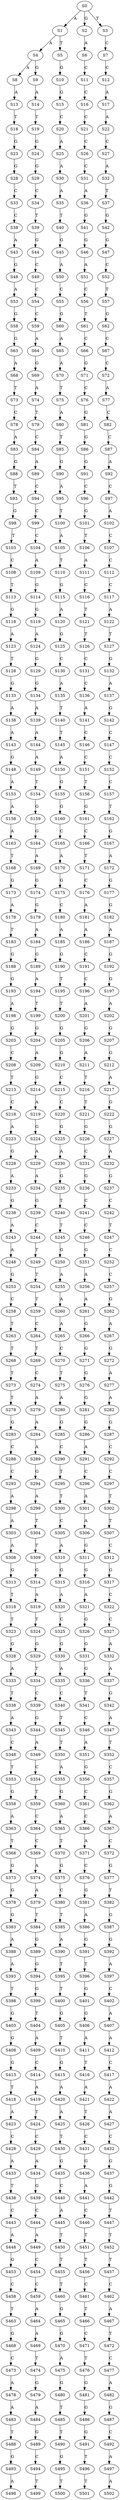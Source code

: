 strict digraph  {
	S0 -> S1 [ label = A ];
	S0 -> S2 [ label = G ];
	S0 -> S3 [ label = T ];
	S1 -> S4 [ label = A ];
	S1 -> S5 [ label = T ];
	S2 -> S6 [ label = A ];
	S3 -> S7 [ label = C ];
	S4 -> S8 [ label = A ];
	S4 -> S9 [ label = G ];
	S5 -> S10 [ label = G ];
	S6 -> S11 [ label = C ];
	S7 -> S12 [ label = C ];
	S8 -> S13 [ label = A ];
	S9 -> S14 [ label = A ];
	S10 -> S15 [ label = G ];
	S11 -> S16 [ label = C ];
	S12 -> S17 [ label = A ];
	S13 -> S18 [ label = T ];
	S14 -> S19 [ label = T ];
	S15 -> S20 [ label = C ];
	S16 -> S21 [ label = C ];
	S17 -> S22 [ label = A ];
	S18 -> S23 [ label = G ];
	S19 -> S24 [ label = G ];
	S20 -> S25 [ label = A ];
	S21 -> S26 [ label = C ];
	S22 -> S27 [ label = C ];
	S23 -> S28 [ label = G ];
	S24 -> S29 [ label = G ];
	S25 -> S30 [ label = A ];
	S26 -> S31 [ label = C ];
	S27 -> S32 [ label = A ];
	S28 -> S33 [ label = C ];
	S29 -> S34 [ label = C ];
	S30 -> S35 [ label = A ];
	S31 -> S36 [ label = A ];
	S32 -> S37 [ label = T ];
	S33 -> S38 [ label = C ];
	S34 -> S39 [ label = T ];
	S35 -> S40 [ label = T ];
	S36 -> S41 [ label = G ];
	S37 -> S42 [ label = G ];
	S38 -> S43 [ label = A ];
	S39 -> S44 [ label = G ];
	S40 -> S45 [ label = G ];
	S41 -> S46 [ label = G ];
	S42 -> S47 [ label = G ];
	S43 -> S48 [ label = G ];
	S44 -> S49 [ label = C ];
	S45 -> S50 [ label = A ];
	S46 -> S51 [ label = A ];
	S47 -> S52 [ label = C ];
	S48 -> S53 [ label = A ];
	S49 -> S54 [ label = C ];
	S50 -> S55 [ label = C ];
	S51 -> S56 [ label = C ];
	S52 -> S57 [ label = T ];
	S53 -> S58 [ label = G ];
	S54 -> S59 [ label = C ];
	S55 -> S60 [ label = G ];
	S56 -> S61 [ label = T ];
	S57 -> S62 [ label = G ];
	S58 -> S63 [ label = G ];
	S59 -> S64 [ label = A ];
	S60 -> S65 [ label = A ];
	S61 -> S66 [ label = C ];
	S62 -> S67 [ label = C ];
	S63 -> S68 [ label = A ];
	S64 -> S69 [ label = G ];
	S65 -> S70 [ label = A ];
	S66 -> S71 [ label = G ];
	S67 -> S72 [ label = C ];
	S68 -> S73 [ label = T ];
	S69 -> S74 [ label = A ];
	S70 -> S75 [ label = T ];
	S71 -> S76 [ label = C ];
	S72 -> S77 [ label = A ];
	S73 -> S78 [ label = C ];
	S74 -> S79 [ label = T ];
	S75 -> S80 [ label = A ];
	S76 -> S81 [ label = G ];
	S77 -> S82 [ label = C ];
	S78 -> S83 [ label = A ];
	S79 -> S84 [ label = C ];
	S80 -> S85 [ label = T ];
	S81 -> S86 [ label = G ];
	S82 -> S87 [ label = C ];
	S83 -> S88 [ label = G ];
	S84 -> S89 [ label = A ];
	S85 -> S90 [ label = G ];
	S86 -> S91 [ label = G ];
	S87 -> S92 [ label = A ];
	S88 -> S93 [ label = T ];
	S89 -> S94 [ label = C ];
	S90 -> S95 [ label = A ];
	S91 -> S96 [ label = C ];
	S92 -> S97 [ label = C ];
	S93 -> S98 [ label = G ];
	S94 -> S99 [ label = C ];
	S95 -> S100 [ label = T ];
	S96 -> S101 [ label = G ];
	S97 -> S102 [ label = A ];
	S98 -> S103 [ label = T ];
	S99 -> S104 [ label = C ];
	S100 -> S105 [ label = A ];
	S101 -> S106 [ label = T ];
	S102 -> S107 [ label = C ];
	S103 -> S108 [ label = C ];
	S104 -> S109 [ label = A ];
	S105 -> S110 [ label = T ];
	S106 -> S111 [ label = A ];
	S107 -> S112 [ label = C ];
	S108 -> S113 [ label = T ];
	S109 -> S114 [ label = G ];
	S110 -> S115 [ label = G ];
	S111 -> S116 [ label = C ];
	S112 -> S117 [ label = C ];
	S113 -> S118 [ label = G ];
	S114 -> S119 [ label = G ];
	S115 -> S120 [ label = A ];
	S116 -> S121 [ label = T ];
	S117 -> S122 [ label = A ];
	S118 -> S123 [ label = A ];
	S119 -> S124 [ label = A ];
	S120 -> S125 [ label = G ];
	S121 -> S126 [ label = T ];
	S122 -> S127 [ label = T ];
	S123 -> S128 [ label = T ];
	S124 -> S129 [ label = G ];
	S125 -> S130 [ label = C ];
	S126 -> S131 [ label = C ];
	S127 -> S132 [ label = G ];
	S128 -> S133 [ label = G ];
	S129 -> S134 [ label = G ];
	S130 -> S135 [ label = A ];
	S131 -> S136 [ label = C ];
	S132 -> S137 [ label = A ];
	S133 -> S138 [ label = A ];
	S134 -> S139 [ label = A ];
	S135 -> S140 [ label = T ];
	S136 -> S141 [ label = A ];
	S137 -> S142 [ label = G ];
	S138 -> S143 [ label = A ];
	S139 -> S144 [ label = A ];
	S140 -> S145 [ label = T ];
	S141 -> S146 [ label = C ];
	S142 -> S147 [ label = C ];
	S143 -> S148 [ label = G ];
	S144 -> S149 [ label = A ];
	S145 -> S150 [ label = A ];
	S146 -> S151 [ label = C ];
	S147 -> S152 [ label = C ];
	S148 -> S153 [ label = A ];
	S149 -> S154 [ label = T ];
	S150 -> S155 [ label = G ];
	S151 -> S156 [ label = T ];
	S152 -> S157 [ label = C ];
	S153 -> S158 [ label = A ];
	S154 -> S159 [ label = G ];
	S155 -> S160 [ label = G ];
	S156 -> S161 [ label = G ];
	S157 -> S162 [ label = T ];
	S158 -> S163 [ label = A ];
	S159 -> S164 [ label = G ];
	S160 -> S165 [ label = C ];
	S161 -> S166 [ label = C ];
	S162 -> S167 [ label = G ];
	S163 -> S168 [ label = T ];
	S164 -> S169 [ label = A ];
	S165 -> S170 [ label = A ];
	S166 -> S171 [ label = T ];
	S167 -> S172 [ label = A ];
	S168 -> S173 [ label = G ];
	S169 -> S174 [ label = G ];
	S170 -> S175 [ label = G ];
	S171 -> S176 [ label = C ];
	S172 -> S177 [ label = G ];
	S173 -> S178 [ label = A ];
	S174 -> S179 [ label = G ];
	S175 -> S180 [ label = C ];
	S176 -> S181 [ label = A ];
	S177 -> S182 [ label = G ];
	S178 -> S183 [ label = T ];
	S179 -> S184 [ label = A ];
	S180 -> S185 [ label = A ];
	S181 -> S186 [ label = A ];
	S182 -> S187 [ label = A ];
	S183 -> S188 [ label = G ];
	S184 -> S189 [ label = G ];
	S185 -> S190 [ label = G ];
	S186 -> S191 [ label = C ];
	S187 -> S192 [ label = G ];
	S188 -> S193 [ label = G ];
	S189 -> S194 [ label = A ];
	S190 -> S195 [ label = T ];
	S191 -> S196 [ label = C ];
	S192 -> S197 [ label = G ];
	S193 -> S198 [ label = A ];
	S194 -> S199 [ label = T ];
	S195 -> S200 [ label = T ];
	S196 -> S201 [ label = A ];
	S197 -> S202 [ label = A ];
	S198 -> S203 [ label = G ];
	S199 -> S204 [ label = G ];
	S200 -> S205 [ label = G ];
	S201 -> S206 [ label = G ];
	S202 -> S207 [ label = G ];
	S203 -> S208 [ label = C ];
	S204 -> S209 [ label = A ];
	S205 -> S210 [ label = G ];
	S206 -> S211 [ label = A ];
	S207 -> S212 [ label = G ];
	S208 -> S213 [ label = T ];
	S209 -> S214 [ label = G ];
	S210 -> S215 [ label = C ];
	S211 -> S216 [ label = T ];
	S212 -> S217 [ label = A ];
	S213 -> S218 [ label = C ];
	S214 -> S219 [ label = A ];
	S215 -> S220 [ label = C ];
	S216 -> S221 [ label = T ];
	S217 -> S222 [ label = G ];
	S218 -> S223 [ label = A ];
	S219 -> S224 [ label = G ];
	S220 -> S225 [ label = G ];
	S221 -> S226 [ label = G ];
	S222 -> S227 [ label = G ];
	S223 -> S228 [ label = G ];
	S224 -> S229 [ label = A ];
	S225 -> S230 [ label = A ];
	S226 -> S231 [ label = C ];
	S227 -> S232 [ label = A ];
	S228 -> S233 [ label = A ];
	S229 -> S234 [ label = A ];
	S230 -> S235 [ label = G ];
	S231 -> S236 [ label = G ];
	S232 -> S237 [ label = G ];
	S233 -> S238 [ label = G ];
	S234 -> S239 [ label = G ];
	S235 -> S240 [ label = T ];
	S236 -> S241 [ label = C ];
	S237 -> S242 [ label = C ];
	S238 -> S243 [ label = A ];
	S239 -> S244 [ label = C ];
	S240 -> S245 [ label = T ];
	S241 -> S246 [ label = C ];
	S242 -> S247 [ label = T ];
	S243 -> S248 [ label = A ];
	S244 -> S249 [ label = T ];
	S245 -> S250 [ label = G ];
	S246 -> S251 [ label = G ];
	S247 -> S252 [ label = C ];
	S248 -> S253 [ label = G ];
	S249 -> S254 [ label = T ];
	S250 -> S255 [ label = A ];
	S251 -> S256 [ label = A ];
	S252 -> S257 [ label = C ];
	S253 -> S258 [ label = C ];
	S254 -> S259 [ label = T ];
	S255 -> S260 [ label = A ];
	S256 -> S261 [ label = A ];
	S257 -> S262 [ label = G ];
	S258 -> S263 [ label = T ];
	S259 -> S264 [ label = C ];
	S260 -> S265 [ label = A ];
	S261 -> S266 [ label = G ];
	S262 -> S267 [ label = A ];
	S263 -> S268 [ label = T ];
	S264 -> S269 [ label = T ];
	S265 -> S270 [ label = C ];
	S266 -> S271 [ label = G ];
	S267 -> S272 [ label = G ];
	S268 -> S273 [ label = T ];
	S269 -> S274 [ label = C ];
	S270 -> S275 [ label = T ];
	S271 -> S276 [ label = G ];
	S272 -> S277 [ label = A ];
	S273 -> S278 [ label = T ];
	S274 -> S279 [ label = A ];
	S275 -> S280 [ label = A ];
	S276 -> S281 [ label = G ];
	S277 -> S282 [ label = A ];
	S278 -> S283 [ label = G ];
	S279 -> S284 [ label = A ];
	S280 -> S285 [ label = G ];
	S281 -> S286 [ label = G ];
	S282 -> S287 [ label = G ];
	S283 -> S288 [ label = C ];
	S284 -> S289 [ label = A ];
	S285 -> S290 [ label = C ];
	S286 -> S291 [ label = A ];
	S287 -> S292 [ label = C ];
	S288 -> S293 [ label = C ];
	S289 -> S294 [ label = G ];
	S290 -> S295 [ label = T ];
	S291 -> S296 [ label = C ];
	S292 -> S297 [ label = C ];
	S293 -> S298 [ label = A ];
	S294 -> S299 [ label = A ];
	S295 -> S300 [ label = T ];
	S296 -> S301 [ label = A ];
	S297 -> S302 [ label = T ];
	S298 -> S303 [ label = A ];
	S299 -> S304 [ label = T ];
	S300 -> S305 [ label = C ];
	S301 -> S306 [ label = A ];
	S302 -> S307 [ label = T ];
	S303 -> S308 [ label = A ];
	S304 -> S309 [ label = T ];
	S305 -> S310 [ label = A ];
	S306 -> S311 [ label = G ];
	S307 -> S312 [ label = C ];
	S308 -> S313 [ label = G ];
	S309 -> S314 [ label = G ];
	S310 -> S315 [ label = G ];
	S311 -> S316 [ label = G ];
	S312 -> S317 [ label = G ];
	S313 -> S318 [ label = T ];
	S314 -> S319 [ label = A ];
	S315 -> S320 [ label = A ];
	S316 -> S321 [ label = A ];
	S317 -> S322 [ label = C ];
	S318 -> S323 [ label = T ];
	S319 -> S324 [ label = T ];
	S320 -> S325 [ label = C ];
	S321 -> S326 [ label = G ];
	S322 -> S327 [ label = C ];
	S323 -> S328 [ label = G ];
	S324 -> S329 [ label = G ];
	S325 -> S330 [ label = G ];
	S326 -> S331 [ label = G ];
	S327 -> S332 [ label = A ];
	S328 -> S333 [ label = A ];
	S329 -> S334 [ label = T ];
	S330 -> S335 [ label = A ];
	S331 -> S336 [ label = G ];
	S332 -> S337 [ label = A ];
	S333 -> S338 [ label = T ];
	S334 -> S339 [ label = C ];
	S335 -> S340 [ label = C ];
	S336 -> S341 [ label = T ];
	S337 -> S342 [ label = G ];
	S338 -> S343 [ label = A ];
	S339 -> S344 [ label = G ];
	S340 -> S345 [ label = T ];
	S341 -> S346 [ label = C ];
	S342 -> S347 [ label = A ];
	S343 -> S348 [ label = C ];
	S344 -> S349 [ label = A ];
	S345 -> S350 [ label = T ];
	S346 -> S351 [ label = A ];
	S347 -> S352 [ label = T ];
	S348 -> S353 [ label = T ];
	S349 -> S354 [ label = C ];
	S350 -> S355 [ label = A ];
	S351 -> S356 [ label = G ];
	S352 -> S357 [ label = C ];
	S353 -> S358 [ label = G ];
	S354 -> S359 [ label = T ];
	S355 -> S360 [ label = G ];
	S356 -> S361 [ label = C ];
	S357 -> S362 [ label = G ];
	S358 -> S363 [ label = A ];
	S359 -> S364 [ label = C ];
	S360 -> S365 [ label = A ];
	S361 -> S366 [ label = C ];
	S362 -> S367 [ label = A ];
	S363 -> S368 [ label = T ];
	S364 -> S369 [ label = C ];
	S365 -> S370 [ label = T ];
	S366 -> S371 [ label = A ];
	S367 -> S372 [ label = C ];
	S368 -> S373 [ label = G ];
	S369 -> S374 [ label = A ];
	S370 -> S375 [ label = G ];
	S371 -> S376 [ label = C ];
	S372 -> S377 [ label = G ];
	S373 -> S378 [ label = G ];
	S374 -> S379 [ label = A ];
	S375 -> S380 [ label = C ];
	S376 -> S381 [ label = G ];
	S377 -> S382 [ label = T ];
	S378 -> S383 [ label = G ];
	S379 -> S384 [ label = T ];
	S380 -> S385 [ label = T ];
	S381 -> S386 [ label = A ];
	S382 -> S387 [ label = G ];
	S383 -> S388 [ label = A ];
	S384 -> S389 [ label = G ];
	S385 -> S390 [ label = A ];
	S386 -> S391 [ label = G ];
	S387 -> S392 [ label = G ];
	S388 -> S393 [ label = A ];
	S389 -> S394 [ label = G ];
	S390 -> S395 [ label = T ];
	S391 -> S396 [ label = T ];
	S392 -> S397 [ label = A ];
	S393 -> S398 [ label = T ];
	S394 -> S399 [ label = G ];
	S395 -> S400 [ label = T ];
	S396 -> S401 [ label = G ];
	S397 -> S402 [ label = C ];
	S398 -> S403 [ label = G ];
	S399 -> S404 [ label = T ];
	S400 -> S405 [ label = G ];
	S401 -> S406 [ label = G ];
	S402 -> S407 [ label = A ];
	S403 -> S408 [ label = G ];
	S404 -> S409 [ label = A ];
	S405 -> S410 [ label = T ];
	S406 -> S411 [ label = A ];
	S407 -> S412 [ label = A ];
	S408 -> S413 [ label = G ];
	S409 -> S414 [ label = C ];
	S410 -> S415 [ label = G ];
	S411 -> S416 [ label = T ];
	S412 -> S417 [ label = C ];
	S413 -> S418 [ label = T ];
	S414 -> S419 [ label = A ];
	S415 -> S420 [ label = A ];
	S416 -> S421 [ label = A ];
	S417 -> S422 [ label = A ];
	S418 -> S423 [ label = A ];
	S419 -> S424 [ label = T ];
	S420 -> S425 [ label = A ];
	S421 -> S426 [ label = T ];
	S422 -> S427 [ label = A ];
	S423 -> S428 [ label = C ];
	S424 -> S429 [ label = C ];
	S425 -> S430 [ label = T ];
	S426 -> S431 [ label = C ];
	S427 -> S432 [ label = C ];
	S428 -> S433 [ label = A ];
	S429 -> S434 [ label = A ];
	S430 -> S435 [ label = G ];
	S431 -> S436 [ label = G ];
	S432 -> S437 [ label = G ];
	S433 -> S438 [ label = T ];
	S434 -> S439 [ label = G ];
	S435 -> S440 [ label = C ];
	S436 -> S441 [ label = A ];
	S437 -> S442 [ label = G ];
	S438 -> S443 [ label = C ];
	S439 -> S444 [ label = C ];
	S440 -> S445 [ label = A ];
	S441 -> S446 [ label = C ];
	S442 -> S447 [ label = T ];
	S443 -> S448 [ label = A ];
	S444 -> S449 [ label = A ];
	S445 -> S450 [ label = T ];
	S446 -> S451 [ label = T ];
	S447 -> S452 [ label = T ];
	S448 -> S453 [ label = G ];
	S449 -> S454 [ label = C ];
	S450 -> S455 [ label = T ];
	S451 -> S456 [ label = T ];
	S452 -> S457 [ label = T ];
	S453 -> S458 [ label = C ];
	S454 -> S459 [ label = C ];
	S455 -> S460 [ label = T ];
	S456 -> S461 [ label = C ];
	S457 -> S462 [ label = C ];
	S458 -> S463 [ label = T ];
	S459 -> S464 [ label = A ];
	S460 -> S465 [ label = G ];
	S461 -> S466 [ label = T ];
	S462 -> S467 [ label = A ];
	S463 -> S468 [ label = G ];
	S464 -> S469 [ label = A ];
	S465 -> S470 [ label = G ];
	S466 -> S471 [ label = C ];
	S467 -> S472 [ label = T ];
	S468 -> S473 [ label = C ];
	S469 -> S474 [ label = T ];
	S470 -> S475 [ label = A ];
	S471 -> S476 [ label = T ];
	S472 -> S477 [ label = C ];
	S473 -> S478 [ label = A ];
	S474 -> S479 [ label = G ];
	S475 -> S480 [ label = G ];
	S476 -> S481 [ label = G ];
	S477 -> S482 [ label = A ];
	S478 -> S483 [ label = A ];
	S479 -> S484 [ label = A ];
	S480 -> S485 [ label = T ];
	S481 -> S486 [ label = G ];
	S482 -> S487 [ label = G ];
	S483 -> S488 [ label = T ];
	S484 -> S489 [ label = G ];
	S485 -> S490 [ label = T ];
	S486 -> S491 [ label = G ];
	S487 -> S492 [ label = C ];
	S488 -> S493 [ label = G ];
	S489 -> S494 [ label = C ];
	S490 -> S495 [ label = G ];
	S491 -> S496 [ label = T ];
	S492 -> S497 [ label = A ];
	S493 -> S498 [ label = A ];
	S494 -> S499 [ label = T ];
	S495 -> S500 [ label = T ];
	S496 -> S501 [ label = T ];
	S497 -> S502 [ label = A ];
}
